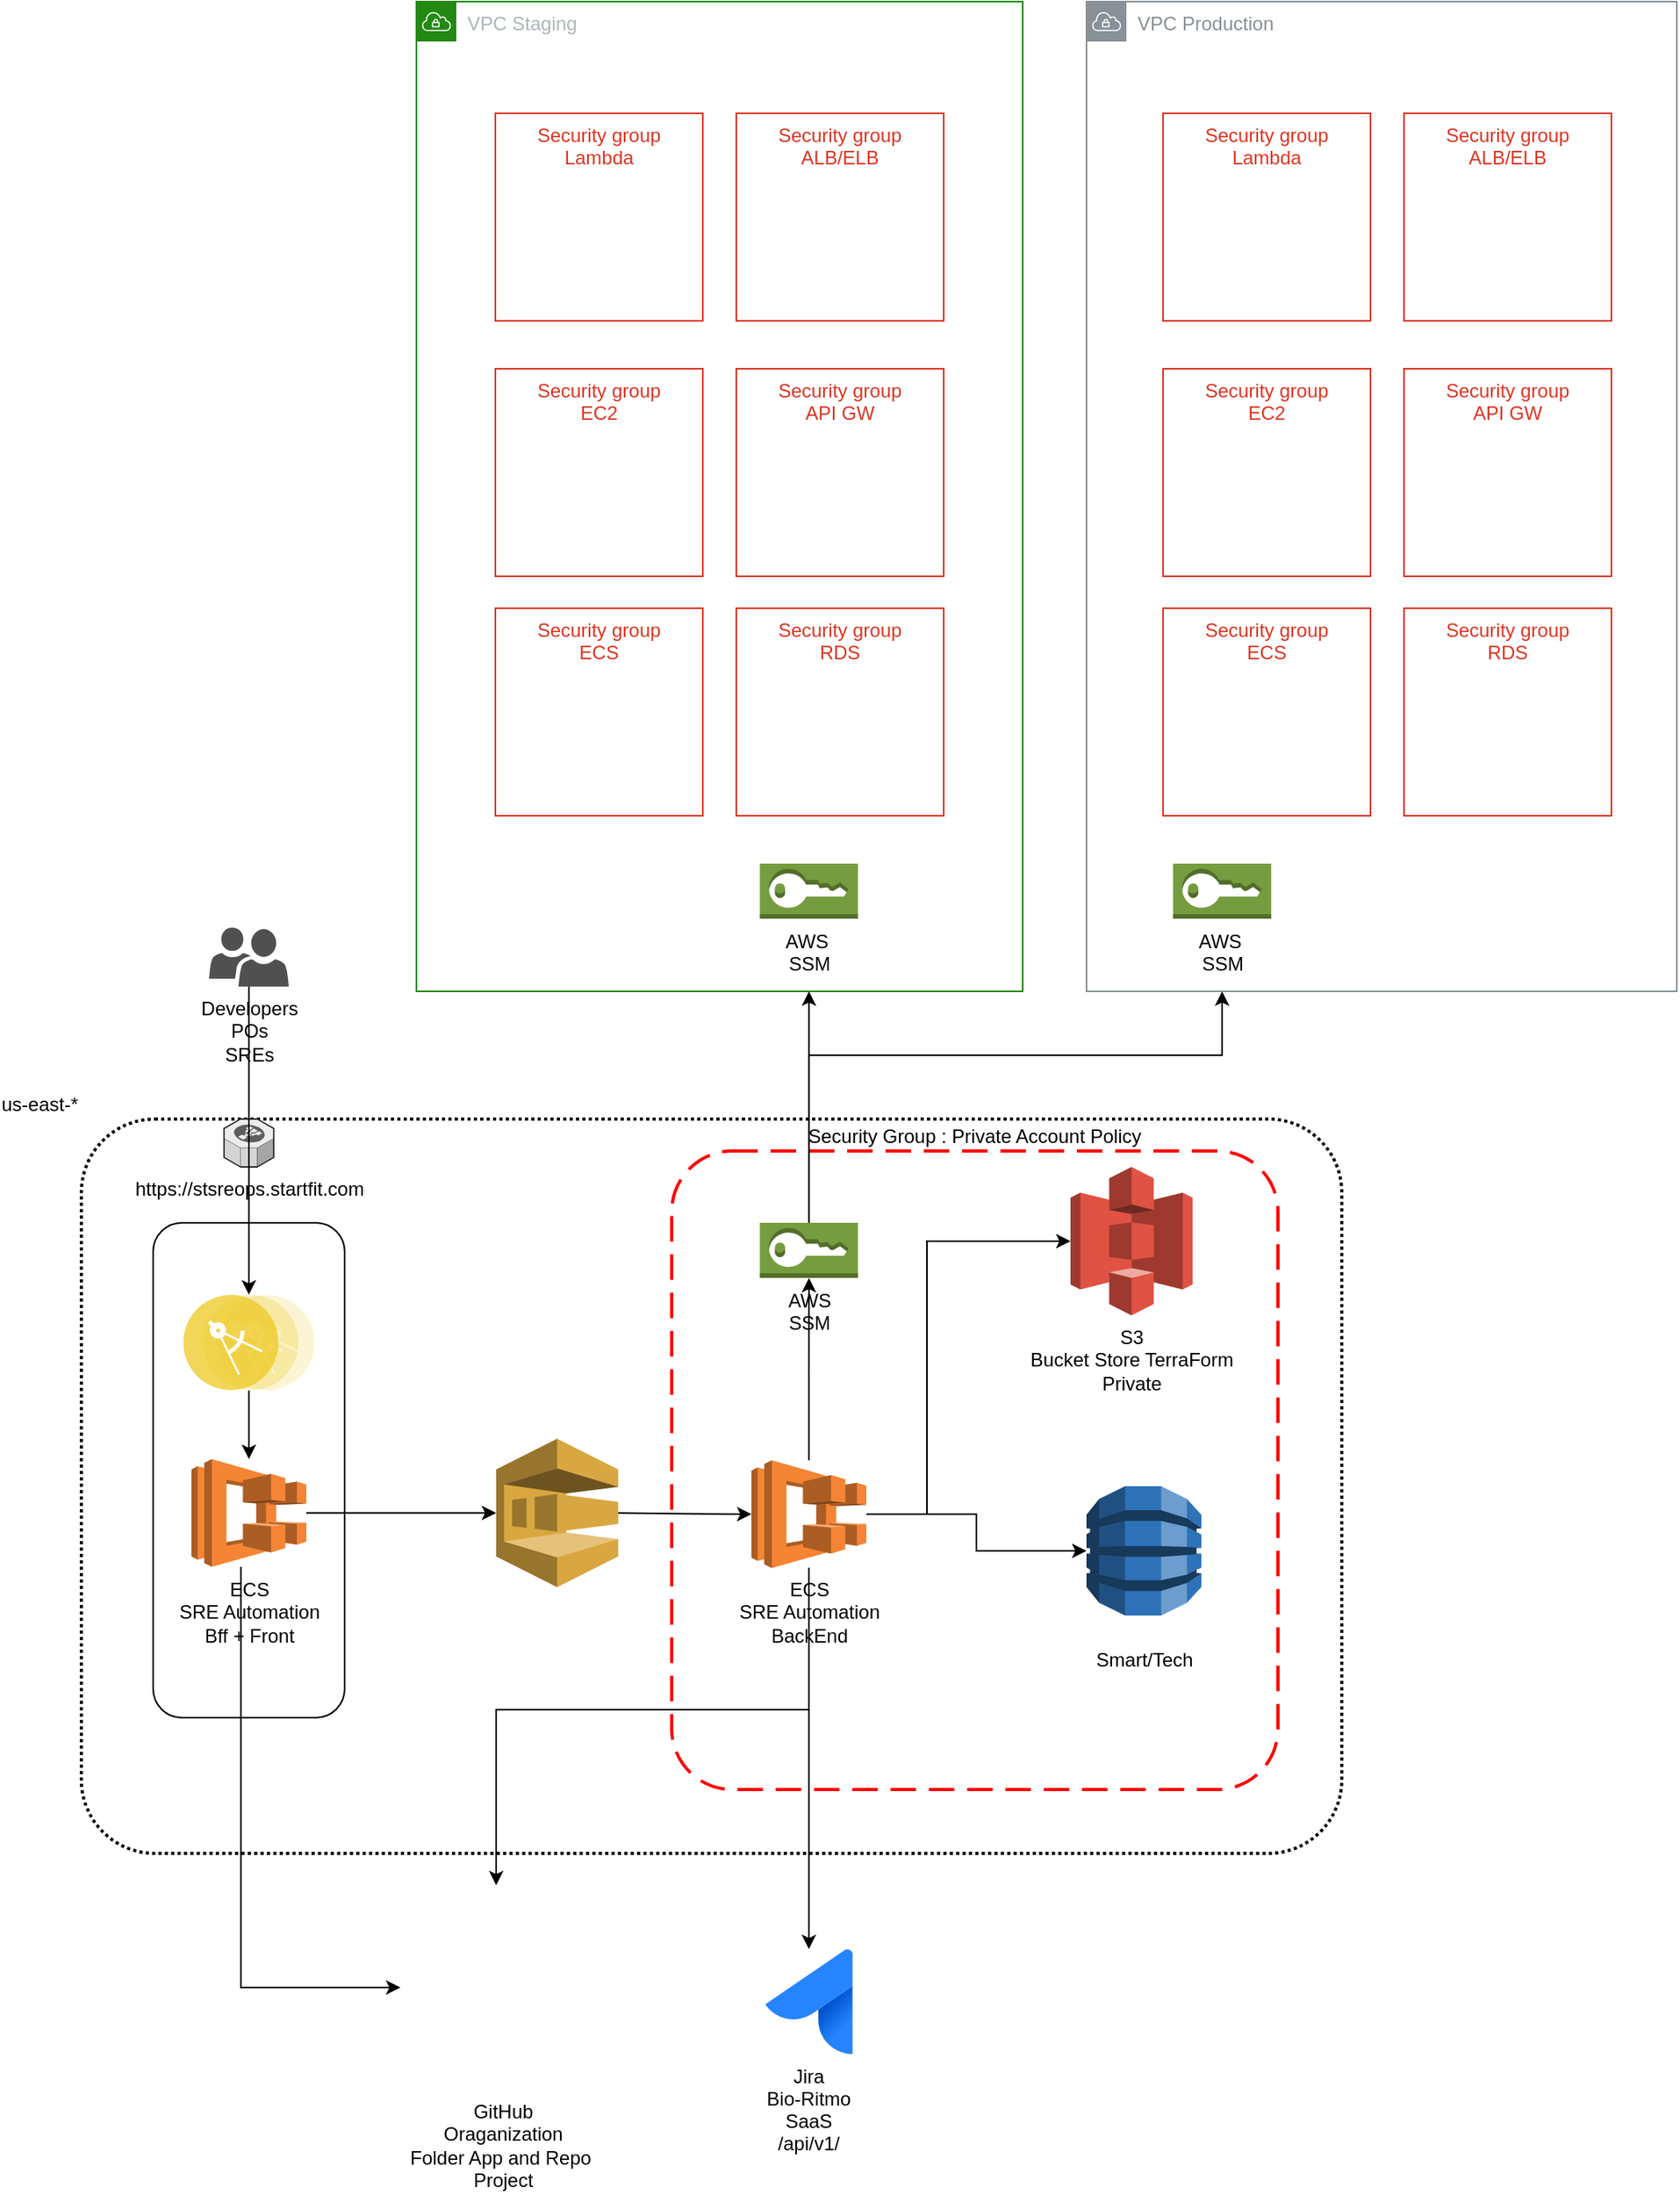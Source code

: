 <mxfile version="20.4.0" type="github">
  <diagram id="_ftMM0IxXb8-_FhVnSZ3" name="Page-1">
    <mxGraphModel dx="1295" dy="2068" grid="1" gridSize="10" guides="1" tooltips="1" connect="1" arrows="1" fold="1" page="1" pageScale="1" pageWidth="850" pageHeight="1100" math="0" shadow="0">
      <root>
        <mxCell id="0" />
        <mxCell id="1" parent="0" />
        <mxCell id="T8KJwZ6w7AE4oxkdTUSo-14" value="us-east-*" style="rounded=1;arcSize=10;dashed=1;fillColor=none;gradientColor=none;dashPattern=1 1;strokeWidth=2;labelPosition=left;verticalLabelPosition=top;align=right;verticalAlign=bottom;" parent="1" vertex="1">
          <mxGeometry x="80" y="310" width="790" height="460" as="geometry" />
        </mxCell>
        <mxCell id="rfStH9Z-_zdo-5SsNmMn-13" value="" style="rounded=1;whiteSpace=wrap;html=1;" parent="1" vertex="1">
          <mxGeometry x="125" y="375" width="120" height="310" as="geometry" />
        </mxCell>
        <mxCell id="T8KJwZ6w7AE4oxkdTUSo-15" value="Security Group : Private Account Policy" style="rounded=1;arcSize=10;dashed=1;strokeColor=#ff0000;fillColor=none;gradientColor=none;dashPattern=8 4;strokeWidth=2;labelPosition=center;verticalLabelPosition=top;align=center;verticalAlign=bottom;" parent="1" vertex="1">
          <mxGeometry x="450" y="330" width="380" height="400" as="geometry" />
        </mxCell>
        <mxCell id="T8KJwZ6w7AE4oxkdTUSo-3" style="edgeStyle=orthogonalEdgeStyle;rounded=0;orthogonalLoop=1;jettySize=auto;html=1;" parent="1" target="T8KJwZ6w7AE4oxkdTUSo-2" edge="1">
          <mxGeometry relative="1" as="geometry">
            <mxPoint x="416.5" y="556.8" as="sourcePoint" />
          </mxGeometry>
        </mxCell>
        <mxCell id="T8KJwZ6w7AE4oxkdTUSo-13" style="edgeStyle=orthogonalEdgeStyle;rounded=0;orthogonalLoop=1;jettySize=auto;html=1;entryX=0;entryY=0.5;entryDx=0;entryDy=0;entryPerimeter=0;" parent="1" source="T8KJwZ6w7AE4oxkdTUSo-2" target="T8KJwZ6w7AE4oxkdTUSo-12" edge="1">
          <mxGeometry relative="1" as="geometry">
            <Array as="points">
              <mxPoint x="610" y="558" />
              <mxPoint x="610" y="387" />
            </Array>
          </mxGeometry>
        </mxCell>
        <mxCell id="rfStH9Z-_zdo-5SsNmMn-8" style="edgeStyle=orthogonalEdgeStyle;rounded=0;orthogonalLoop=1;jettySize=auto;html=1;" parent="1" source="T8KJwZ6w7AE4oxkdTUSo-2" target="rfStH9Z-_zdo-5SsNmMn-7" edge="1">
          <mxGeometry relative="1" as="geometry">
            <Array as="points">
              <mxPoint x="536" y="680" />
              <mxPoint x="340" y="680" />
            </Array>
          </mxGeometry>
        </mxCell>
        <mxCell id="rfStH9Z-_zdo-5SsNmMn-3" style="edgeStyle=orthogonalEdgeStyle;rounded=0;orthogonalLoop=1;jettySize=auto;html=1;" parent="1" source="T8KJwZ6w7AE4oxkdTUSo-2" target="rfStH9Z-_zdo-5SsNmMn-2" edge="1">
          <mxGeometry relative="1" as="geometry" />
        </mxCell>
        <mxCell id="T8KJwZ6w7AE4oxkdTUSo-5" style="edgeStyle=orthogonalEdgeStyle;rounded=0;orthogonalLoop=1;jettySize=auto;html=1;" parent="1" source="T8KJwZ6w7AE4oxkdTUSo-4" edge="1">
          <mxGeometry relative="1" as="geometry">
            <mxPoint x="340" y="556.8" as="targetPoint" />
          </mxGeometry>
        </mxCell>
        <mxCell id="Q-PazUcE7m0afQqHqgkP-1" style="edgeStyle=orthogonalEdgeStyle;rounded=0;orthogonalLoop=1;jettySize=auto;html=1;entryX=0;entryY=0.5;entryDx=0;entryDy=0;" edge="1" parent="1" source="T8KJwZ6w7AE4oxkdTUSo-4" target="rfStH9Z-_zdo-5SsNmMn-7">
          <mxGeometry relative="1" as="geometry">
            <Array as="points">
              <mxPoint x="180" y="854" />
            </Array>
          </mxGeometry>
        </mxCell>
        <mxCell id="T8KJwZ6w7AE4oxkdTUSo-4" value="ECS&lt;br&gt;SRE Automation&lt;br&gt;Bff + Front" style="outlineConnect=0;dashed=0;verticalLabelPosition=bottom;verticalAlign=top;align=center;html=1;shape=mxgraph.aws3.ecs;fillColor=#F58534;gradientColor=none;" parent="1" vertex="1">
          <mxGeometry x="149" y="523" width="72" height="67.5" as="geometry" />
        </mxCell>
        <mxCell id="T8KJwZ6w7AE4oxkdTUSo-10" style="edgeStyle=orthogonalEdgeStyle;rounded=0;orthogonalLoop=1;jettySize=auto;html=1;entryX=0.5;entryY=0;entryDx=0;entryDy=0;startArrow=none;" parent="1" source="rfStH9Z-_zdo-5SsNmMn-13" target="T8KJwZ6w7AE4oxkdTUSo-9" edge="1">
          <mxGeometry relative="1" as="geometry" />
        </mxCell>
        <mxCell id="T8KJwZ6w7AE4oxkdTUSo-6" value="Developers&lt;br&gt;POs&lt;br&gt;SREs" style="sketch=0;pointerEvents=1;shadow=0;dashed=0;html=1;strokeColor=none;labelPosition=center;verticalLabelPosition=bottom;verticalAlign=top;align=center;fillColor=#505050;shape=mxgraph.mscae.intune.user_group" parent="1" vertex="1">
          <mxGeometry x="160" y="190" width="50" height="37" as="geometry" />
        </mxCell>
        <mxCell id="T8KJwZ6w7AE4oxkdTUSo-11" style="edgeStyle=orthogonalEdgeStyle;rounded=0;orthogonalLoop=1;jettySize=auto;html=1;" parent="1" source="T8KJwZ6w7AE4oxkdTUSo-9" target="T8KJwZ6w7AE4oxkdTUSo-4" edge="1">
          <mxGeometry relative="1" as="geometry" />
        </mxCell>
        <mxCell id="T8KJwZ6w7AE4oxkdTUSo-9" value="" style="aspect=fixed;perimeter=ellipsePerimeter;html=1;align=center;shadow=0;dashed=0;fontColor=#4277BB;labelBackgroundColor=#ffffff;fontSize=12;spacingTop=3;image;image=img/lib/ibm/applications/microservice.svg;" parent="1" vertex="1">
          <mxGeometry x="143.9" y="420" width="82.2" height="60" as="geometry" />
        </mxCell>
        <mxCell id="T8KJwZ6w7AE4oxkdTUSo-12" value="S3&lt;br&gt;Bucket Store TerraForm&lt;br&gt;Private" style="outlineConnect=0;dashed=0;verticalLabelPosition=bottom;verticalAlign=top;align=center;html=1;shape=mxgraph.aws3.s3;fillColor=#E05243;gradientColor=none;" parent="1" vertex="1">
          <mxGeometry x="700" y="340" width="76.5" height="93" as="geometry" />
        </mxCell>
        <mxCell id="rfStH9Z-_zdo-5SsNmMn-2" value="Jira&#xa;Bio-Ritmo&#xa;SaaS&#xa;/api/v1/" style="image;image=img/lib/atlassian/Jira_Core_Logo.svg;" parent="1" vertex="1">
          <mxGeometry x="508.5" y="830" width="55" height="66" as="geometry" />
        </mxCell>
        <mxCell id="rfStH9Z-_zdo-5SsNmMn-7" value="GitHub&lt;br&gt;Oraganization&lt;br&gt;Folder App and Repo&amp;nbsp;&lt;br&gt;Project" style="shape=image;html=1;verticalAlign=top;verticalLabelPosition=bottom;labelBackgroundColor=#ffffff;imageAspect=0;aspect=fixed;image=https://cdn1.iconfinder.com/data/icons/picons-social/57/github-128.png" parent="1" vertex="1">
          <mxGeometry x="280" y="790" width="128" height="128" as="geometry" />
        </mxCell>
        <mxCell id="rfStH9Z-_zdo-5SsNmMn-10" style="edgeStyle=orthogonalEdgeStyle;rounded=0;orthogonalLoop=1;jettySize=auto;html=1;entryX=0;entryY=0.5;entryDx=0;entryDy=0;entryPerimeter=0;" parent="1" source="T8KJwZ6w7AE4oxkdTUSo-2" target="rfStH9Z-_zdo-5SsNmMn-9" edge="1">
          <mxGeometry relative="1" as="geometry" />
        </mxCell>
        <mxCell id="rfStH9Z-_zdo-5SsNmMn-15" style="edgeStyle=orthogonalEdgeStyle;rounded=0;orthogonalLoop=1;jettySize=auto;html=1;" parent="1" source="T8KJwZ6w7AE4oxkdTUSo-2" target="rfStH9Z-_zdo-5SsNmMn-11" edge="1">
          <mxGeometry relative="1" as="geometry" />
        </mxCell>
        <mxCell id="T8KJwZ6w7AE4oxkdTUSo-2" value="ECS&lt;br&gt;SRE Automation&lt;br&gt;BackEnd" style="outlineConnect=0;dashed=0;verticalLabelPosition=bottom;verticalAlign=top;align=center;html=1;shape=mxgraph.aws3.ecs;fillColor=#F58534;gradientColor=none;" parent="1" vertex="1">
          <mxGeometry x="500" y="523.75" width="72" height="67.5" as="geometry" />
        </mxCell>
        <mxCell id="rfStH9Z-_zdo-5SsNmMn-9" value="&lt;br&gt;Smart/Tech&lt;br&gt;" style="outlineConnect=0;dashed=0;verticalLabelPosition=bottom;verticalAlign=top;align=center;html=1;shape=mxgraph.aws3.dynamo_db;fillColor=#2E73B8;gradientColor=none;" parent="1" vertex="1">
          <mxGeometry x="710" y="540" width="72" height="81" as="geometry" />
        </mxCell>
        <mxCell id="rfStH9Z-_zdo-5SsNmMn-18" style="edgeStyle=orthogonalEdgeStyle;rounded=0;orthogonalLoop=1;jettySize=auto;html=1;" parent="1" source="rfStH9Z-_zdo-5SsNmMn-11" target="rfStH9Z-_zdo-5SsNmMn-16" edge="1">
          <mxGeometry relative="1" as="geometry">
            <Array as="points">
              <mxPoint x="536" y="270" />
              <mxPoint x="536" y="270" />
            </Array>
          </mxGeometry>
        </mxCell>
        <mxCell id="rfStH9Z-_zdo-5SsNmMn-19" style="edgeStyle=orthogonalEdgeStyle;rounded=0;orthogonalLoop=1;jettySize=auto;html=1;" parent="1" source="rfStH9Z-_zdo-5SsNmMn-11" target="rfStH9Z-_zdo-5SsNmMn-17" edge="1">
          <mxGeometry relative="1" as="geometry">
            <Array as="points">
              <mxPoint x="536" y="270" />
              <mxPoint x="795" y="270" />
            </Array>
          </mxGeometry>
        </mxCell>
        <mxCell id="rfStH9Z-_zdo-5SsNmMn-11" value="AWS&lt;br&gt;SSM" style="outlineConnect=0;dashed=0;verticalLabelPosition=bottom;verticalAlign=top;align=center;html=1;shape=mxgraph.aws3.sts;fillColor=#759C3E;gradientColor=none;" parent="1" vertex="1">
          <mxGeometry x="505.25" y="375" width="61.5" height="34.5" as="geometry" />
        </mxCell>
        <mxCell id="rfStH9Z-_zdo-5SsNmMn-12" value="https://stsreops.startfit.com" style="verticalLabelPosition=bottom;html=1;verticalAlign=top;strokeWidth=1;align=center;outlineConnect=0;dashed=0;outlineConnect=0;shape=mxgraph.aws3d.elasticLoadBalancing;fillColor=#ECECEC;strokeColor=#5E5E5E;aspect=fixed;" parent="1" vertex="1">
          <mxGeometry x="169.35" y="310" width="31.3" height="30" as="geometry" />
        </mxCell>
        <mxCell id="rfStH9Z-_zdo-5SsNmMn-14" value="" style="edgeStyle=orthogonalEdgeStyle;rounded=0;orthogonalLoop=1;jettySize=auto;html=1;entryX=0.5;entryY=0;entryDx=0;entryDy=0;endArrow=none;" parent="1" source="T8KJwZ6w7AE4oxkdTUSo-6" target="rfStH9Z-_zdo-5SsNmMn-13" edge="1">
          <mxGeometry relative="1" as="geometry">
            <mxPoint x="185" y="227" as="sourcePoint" />
            <mxPoint x="185" y="420" as="targetPoint" />
          </mxGeometry>
        </mxCell>
        <mxCell id="rfStH9Z-_zdo-5SsNmMn-16" value="VPC Staging" style="points=[[0,0],[0.25,0],[0.5,0],[0.75,0],[1,0],[1,0.25],[1,0.5],[1,0.75],[1,1],[0.75,1],[0.5,1],[0.25,1],[0,1],[0,0.75],[0,0.5],[0,0.25]];outlineConnect=0;gradientColor=none;html=1;whiteSpace=wrap;fontSize=12;fontStyle=0;container=1;pointerEvents=0;collapsible=0;recursiveResize=0;shape=mxgraph.aws4.group;grIcon=mxgraph.aws4.group_vpc;strokeColor=#248814;fillColor=none;verticalAlign=top;align=left;spacingLeft=30;fontColor=#AAB7B8;dashed=0;" parent="1" vertex="1">
          <mxGeometry x="290" y="-390" width="380" height="620" as="geometry" />
        </mxCell>
        <mxCell id="rfStH9Z-_zdo-5SsNmMn-20" value="AWS&amp;nbsp;&lt;br&gt;SSM&lt;br&gt;" style="outlineConnect=0;dashed=0;verticalLabelPosition=bottom;verticalAlign=top;align=center;html=1;shape=mxgraph.aws3.sts;fillColor=#759C3E;gradientColor=none;" parent="rfStH9Z-_zdo-5SsNmMn-16" vertex="1">
          <mxGeometry x="215.25" y="540" width="61.5" height="34.5" as="geometry" />
        </mxCell>
        <mxCell id="rfStH9Z-_zdo-5SsNmMn-22" value="Security group&#xa;ECS" style="fillColor=none;strokeColor=#DD3522;verticalAlign=top;fontStyle=0;fontColor=#DD3522;" parent="rfStH9Z-_zdo-5SsNmMn-16" vertex="1">
          <mxGeometry x="49.5" y="380" width="130" height="130" as="geometry" />
        </mxCell>
        <mxCell id="rfStH9Z-_zdo-5SsNmMn-23" value="Security group&#xa;RDS" style="fillColor=none;strokeColor=#DD3522;verticalAlign=top;fontStyle=0;fontColor=#DD3522;" parent="rfStH9Z-_zdo-5SsNmMn-16" vertex="1">
          <mxGeometry x="200.5" y="380" width="130" height="130" as="geometry" />
        </mxCell>
        <mxCell id="rfStH9Z-_zdo-5SsNmMn-24" value="Security group&#xa;EC2" style="fillColor=none;strokeColor=#DD3522;verticalAlign=top;fontStyle=0;fontColor=#DD3522;" parent="rfStH9Z-_zdo-5SsNmMn-16" vertex="1">
          <mxGeometry x="49.5" y="230" width="130" height="130" as="geometry" />
        </mxCell>
        <mxCell id="rfStH9Z-_zdo-5SsNmMn-25" value="Security group&#xa;API GW" style="fillColor=none;strokeColor=#DD3522;verticalAlign=top;fontStyle=0;fontColor=#DD3522;" parent="rfStH9Z-_zdo-5SsNmMn-16" vertex="1">
          <mxGeometry x="200.5" y="230" width="130" height="130" as="geometry" />
        </mxCell>
        <mxCell id="rfStH9Z-_zdo-5SsNmMn-26" value="Security group&#xa;Lambda" style="fillColor=none;strokeColor=#DD3522;verticalAlign=top;fontStyle=0;fontColor=#DD3522;" parent="rfStH9Z-_zdo-5SsNmMn-16" vertex="1">
          <mxGeometry x="49.5" y="70" width="130" height="130" as="geometry" />
        </mxCell>
        <mxCell id="rfStH9Z-_zdo-5SsNmMn-27" value="Security group&#xa;ALB/ELB" style="fillColor=none;strokeColor=#DD3522;verticalAlign=top;fontStyle=0;fontColor=#DD3522;" parent="rfStH9Z-_zdo-5SsNmMn-16" vertex="1">
          <mxGeometry x="200.5" y="70" width="130" height="130" as="geometry" />
        </mxCell>
        <mxCell id="rfStH9Z-_zdo-5SsNmMn-17" value="VPC Production" style="sketch=0;outlineConnect=0;gradientColor=none;html=1;whiteSpace=wrap;fontSize=12;fontStyle=0;shape=mxgraph.aws4.group;grIcon=mxgraph.aws4.group_vpc;strokeColor=#879196;fillColor=none;verticalAlign=top;align=left;spacingLeft=30;fontColor=#879196;dashed=0;" parent="1" vertex="1">
          <mxGeometry x="710" y="-390" width="370" height="620" as="geometry" />
        </mxCell>
        <mxCell id="rfStH9Z-_zdo-5SsNmMn-21" value="AWS&amp;nbsp;&lt;br&gt;SSM" style="outlineConnect=0;dashed=0;verticalLabelPosition=bottom;verticalAlign=top;align=center;html=1;shape=mxgraph.aws3.sts;fillColor=#759C3E;gradientColor=none;" parent="1" vertex="1">
          <mxGeometry x="764.25" y="150" width="61.5" height="34.5" as="geometry" />
        </mxCell>
        <mxCell id="rfStH9Z-_zdo-5SsNmMn-28" value="Security group&#xa;ECS" style="fillColor=none;strokeColor=#DD3522;verticalAlign=top;fontStyle=0;fontColor=#DD3522;" parent="1" vertex="1">
          <mxGeometry x="758" y="-10" width="130" height="130" as="geometry" />
        </mxCell>
        <mxCell id="rfStH9Z-_zdo-5SsNmMn-29" value="Security group&#xa;RDS" style="fillColor=none;strokeColor=#DD3522;verticalAlign=top;fontStyle=0;fontColor=#DD3522;" parent="1" vertex="1">
          <mxGeometry x="909" y="-10" width="130" height="130" as="geometry" />
        </mxCell>
        <mxCell id="rfStH9Z-_zdo-5SsNmMn-30" value="Security group&#xa;EC2" style="fillColor=none;strokeColor=#DD3522;verticalAlign=top;fontStyle=0;fontColor=#DD3522;" parent="1" vertex="1">
          <mxGeometry x="758" y="-160" width="130" height="130" as="geometry" />
        </mxCell>
        <mxCell id="rfStH9Z-_zdo-5SsNmMn-31" value="Security group&#xa;API GW" style="fillColor=none;strokeColor=#DD3522;verticalAlign=top;fontStyle=0;fontColor=#DD3522;" parent="1" vertex="1">
          <mxGeometry x="909" y="-160" width="130" height="130" as="geometry" />
        </mxCell>
        <mxCell id="rfStH9Z-_zdo-5SsNmMn-32" value="Security group&#xa;Lambda" style="fillColor=none;strokeColor=#DD3522;verticalAlign=top;fontStyle=0;fontColor=#DD3522;" parent="1" vertex="1">
          <mxGeometry x="758" y="-320" width="130" height="130" as="geometry" />
        </mxCell>
        <mxCell id="rfStH9Z-_zdo-5SsNmMn-33" value="Security group&#xa;ALB/ELB" style="fillColor=none;strokeColor=#DD3522;verticalAlign=top;fontStyle=0;fontColor=#DD3522;" parent="1" vertex="1">
          <mxGeometry x="909" y="-320" width="130" height="130" as="geometry" />
        </mxCell>
        <mxCell id="Q-PazUcE7m0afQqHqgkP-2" value="" style="outlineConnect=0;dashed=0;verticalLabelPosition=bottom;verticalAlign=top;align=center;html=1;shape=mxgraph.aws3.sqs;fillColor=#D9A741;gradientColor=none;" vertex="1" parent="1">
          <mxGeometry x="340" y="510.25" width="76.5" height="93" as="geometry" />
        </mxCell>
      </root>
    </mxGraphModel>
  </diagram>
</mxfile>
